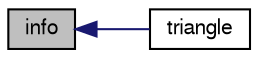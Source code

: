 digraph "info"
{
  bgcolor="transparent";
  edge [fontname="FreeSans",fontsize="10",labelfontname="FreeSans",labelfontsize="10"];
  node [fontname="FreeSans",fontsize="10",shape=record];
  rankdir="LR";
  Node110 [label="info",height=0.2,width=0.4,color="black", fillcolor="grey75", style="filled", fontcolor="black"];
  Node110 -> Node111 [dir="back",color="midnightblue",fontsize="10",style="solid",fontname="FreeSans"];
  Node111 [label="triangle",height=0.2,width=0.4,color="black",URL="$a25518.html#a812e5ba20f85bbeb5dc9eec96c603d98"];
}
